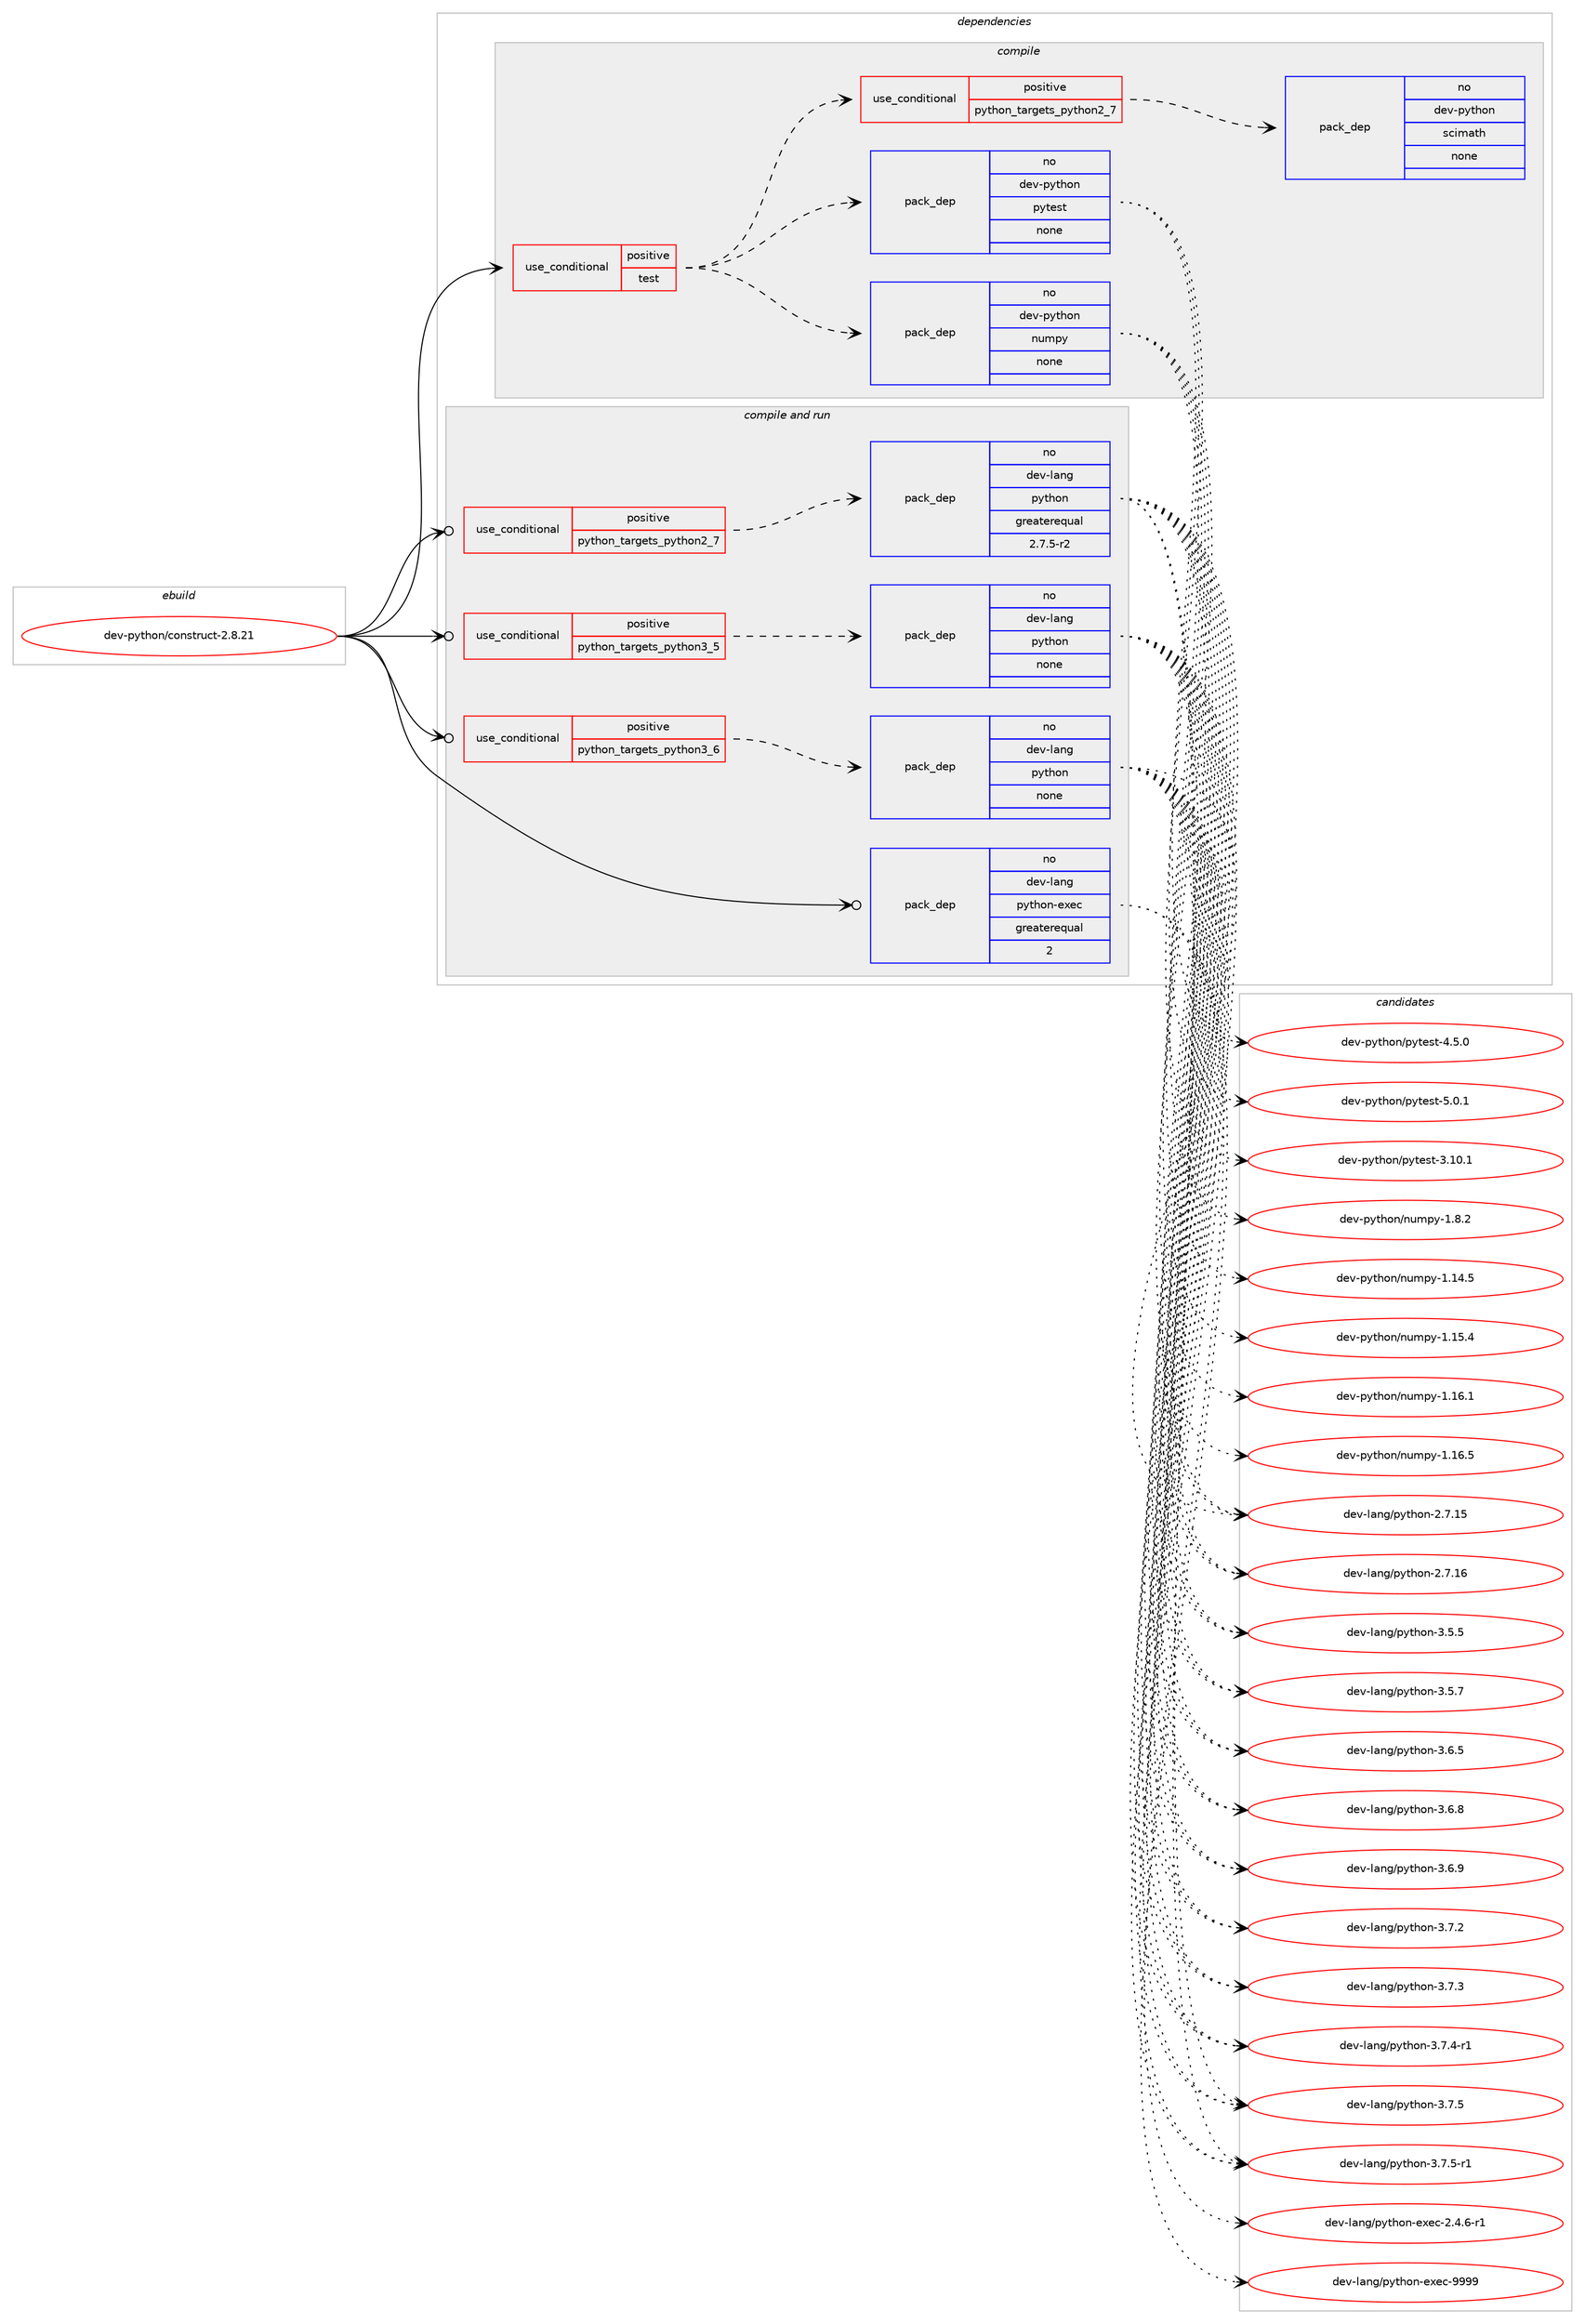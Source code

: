 digraph prolog {

# *************
# Graph options
# *************

newrank=true;
concentrate=true;
compound=true;
graph [rankdir=LR,fontname=Helvetica,fontsize=10,ranksep=1.5];#, ranksep=2.5, nodesep=0.2];
edge  [arrowhead=vee];
node  [fontname=Helvetica,fontsize=10];

# **********
# The ebuild
# **********

subgraph cluster_leftcol {
color=gray;
rank=same;
label=<<i>ebuild</i>>;
id [label="dev-python/construct-2.8.21", color=red, width=4, href="../dev-python/construct-2.8.21.svg"];
}

# ****************
# The dependencies
# ****************

subgraph cluster_midcol {
color=gray;
label=<<i>dependencies</i>>;
subgraph cluster_compile {
fillcolor="#eeeeee";
style=filled;
label=<<i>compile</i>>;
subgraph cond137837 {
dependency599816 [label=<<TABLE BORDER="0" CELLBORDER="1" CELLSPACING="0" CELLPADDING="4"><TR><TD ROWSPAN="3" CELLPADDING="10">use_conditional</TD></TR><TR><TD>positive</TD></TR><TR><TD>test</TD></TR></TABLE>>, shape=none, color=red];
subgraph pack450200 {
dependency599817 [label=<<TABLE BORDER="0" CELLBORDER="1" CELLSPACING="0" CELLPADDING="4" WIDTH="220"><TR><TD ROWSPAN="6" CELLPADDING="30">pack_dep</TD></TR><TR><TD WIDTH="110">no</TD></TR><TR><TD>dev-python</TD></TR><TR><TD>numpy</TD></TR><TR><TD>none</TD></TR><TR><TD></TD></TR></TABLE>>, shape=none, color=blue];
}
dependency599816:e -> dependency599817:w [weight=20,style="dashed",arrowhead="vee"];
subgraph pack450201 {
dependency599818 [label=<<TABLE BORDER="0" CELLBORDER="1" CELLSPACING="0" CELLPADDING="4" WIDTH="220"><TR><TD ROWSPAN="6" CELLPADDING="30">pack_dep</TD></TR><TR><TD WIDTH="110">no</TD></TR><TR><TD>dev-python</TD></TR><TR><TD>pytest</TD></TR><TR><TD>none</TD></TR><TR><TD></TD></TR></TABLE>>, shape=none, color=blue];
}
dependency599816:e -> dependency599818:w [weight=20,style="dashed",arrowhead="vee"];
subgraph cond137838 {
dependency599819 [label=<<TABLE BORDER="0" CELLBORDER="1" CELLSPACING="0" CELLPADDING="4"><TR><TD ROWSPAN="3" CELLPADDING="10">use_conditional</TD></TR><TR><TD>positive</TD></TR><TR><TD>python_targets_python2_7</TD></TR></TABLE>>, shape=none, color=red];
subgraph pack450202 {
dependency599820 [label=<<TABLE BORDER="0" CELLBORDER="1" CELLSPACING="0" CELLPADDING="4" WIDTH="220"><TR><TD ROWSPAN="6" CELLPADDING="30">pack_dep</TD></TR><TR><TD WIDTH="110">no</TD></TR><TR><TD>dev-python</TD></TR><TR><TD>scimath</TD></TR><TR><TD>none</TD></TR><TR><TD></TD></TR></TABLE>>, shape=none, color=blue];
}
dependency599819:e -> dependency599820:w [weight=20,style="dashed",arrowhead="vee"];
}
dependency599816:e -> dependency599819:w [weight=20,style="dashed",arrowhead="vee"];
}
id:e -> dependency599816:w [weight=20,style="solid",arrowhead="vee"];
}
subgraph cluster_compileandrun {
fillcolor="#eeeeee";
style=filled;
label=<<i>compile and run</i>>;
subgraph cond137839 {
dependency599821 [label=<<TABLE BORDER="0" CELLBORDER="1" CELLSPACING="0" CELLPADDING="4"><TR><TD ROWSPAN="3" CELLPADDING="10">use_conditional</TD></TR><TR><TD>positive</TD></TR><TR><TD>python_targets_python2_7</TD></TR></TABLE>>, shape=none, color=red];
subgraph pack450203 {
dependency599822 [label=<<TABLE BORDER="0" CELLBORDER="1" CELLSPACING="0" CELLPADDING="4" WIDTH="220"><TR><TD ROWSPAN="6" CELLPADDING="30">pack_dep</TD></TR><TR><TD WIDTH="110">no</TD></TR><TR><TD>dev-lang</TD></TR><TR><TD>python</TD></TR><TR><TD>greaterequal</TD></TR><TR><TD>2.7.5-r2</TD></TR></TABLE>>, shape=none, color=blue];
}
dependency599821:e -> dependency599822:w [weight=20,style="dashed",arrowhead="vee"];
}
id:e -> dependency599821:w [weight=20,style="solid",arrowhead="odotvee"];
subgraph cond137840 {
dependency599823 [label=<<TABLE BORDER="0" CELLBORDER="1" CELLSPACING="0" CELLPADDING="4"><TR><TD ROWSPAN="3" CELLPADDING="10">use_conditional</TD></TR><TR><TD>positive</TD></TR><TR><TD>python_targets_python3_5</TD></TR></TABLE>>, shape=none, color=red];
subgraph pack450204 {
dependency599824 [label=<<TABLE BORDER="0" CELLBORDER="1" CELLSPACING="0" CELLPADDING="4" WIDTH="220"><TR><TD ROWSPAN="6" CELLPADDING="30">pack_dep</TD></TR><TR><TD WIDTH="110">no</TD></TR><TR><TD>dev-lang</TD></TR><TR><TD>python</TD></TR><TR><TD>none</TD></TR><TR><TD></TD></TR></TABLE>>, shape=none, color=blue];
}
dependency599823:e -> dependency599824:w [weight=20,style="dashed",arrowhead="vee"];
}
id:e -> dependency599823:w [weight=20,style="solid",arrowhead="odotvee"];
subgraph cond137841 {
dependency599825 [label=<<TABLE BORDER="0" CELLBORDER="1" CELLSPACING="0" CELLPADDING="4"><TR><TD ROWSPAN="3" CELLPADDING="10">use_conditional</TD></TR><TR><TD>positive</TD></TR><TR><TD>python_targets_python3_6</TD></TR></TABLE>>, shape=none, color=red];
subgraph pack450205 {
dependency599826 [label=<<TABLE BORDER="0" CELLBORDER="1" CELLSPACING="0" CELLPADDING="4" WIDTH="220"><TR><TD ROWSPAN="6" CELLPADDING="30">pack_dep</TD></TR><TR><TD WIDTH="110">no</TD></TR><TR><TD>dev-lang</TD></TR><TR><TD>python</TD></TR><TR><TD>none</TD></TR><TR><TD></TD></TR></TABLE>>, shape=none, color=blue];
}
dependency599825:e -> dependency599826:w [weight=20,style="dashed",arrowhead="vee"];
}
id:e -> dependency599825:w [weight=20,style="solid",arrowhead="odotvee"];
subgraph pack450206 {
dependency599827 [label=<<TABLE BORDER="0" CELLBORDER="1" CELLSPACING="0" CELLPADDING="4" WIDTH="220"><TR><TD ROWSPAN="6" CELLPADDING="30">pack_dep</TD></TR><TR><TD WIDTH="110">no</TD></TR><TR><TD>dev-lang</TD></TR><TR><TD>python-exec</TD></TR><TR><TD>greaterequal</TD></TR><TR><TD>2</TD></TR></TABLE>>, shape=none, color=blue];
}
id:e -> dependency599827:w [weight=20,style="solid",arrowhead="odotvee"];
}
subgraph cluster_run {
fillcolor="#eeeeee";
style=filled;
label=<<i>run</i>>;
}
}

# **************
# The candidates
# **************

subgraph cluster_choices {
rank=same;
color=gray;
label=<<i>candidates</i>>;

subgraph choice450200 {
color=black;
nodesep=1;
choice100101118451121211161041111104711011710911212145494649524653 [label="dev-python/numpy-1.14.5", color=red, width=4,href="../dev-python/numpy-1.14.5.svg"];
choice100101118451121211161041111104711011710911212145494649534652 [label="dev-python/numpy-1.15.4", color=red, width=4,href="../dev-python/numpy-1.15.4.svg"];
choice100101118451121211161041111104711011710911212145494649544649 [label="dev-python/numpy-1.16.1", color=red, width=4,href="../dev-python/numpy-1.16.1.svg"];
choice100101118451121211161041111104711011710911212145494649544653 [label="dev-python/numpy-1.16.5", color=red, width=4,href="../dev-python/numpy-1.16.5.svg"];
choice1001011184511212111610411111047110117109112121454946564650 [label="dev-python/numpy-1.8.2", color=red, width=4,href="../dev-python/numpy-1.8.2.svg"];
dependency599817:e -> choice100101118451121211161041111104711011710911212145494649524653:w [style=dotted,weight="100"];
dependency599817:e -> choice100101118451121211161041111104711011710911212145494649534652:w [style=dotted,weight="100"];
dependency599817:e -> choice100101118451121211161041111104711011710911212145494649544649:w [style=dotted,weight="100"];
dependency599817:e -> choice100101118451121211161041111104711011710911212145494649544653:w [style=dotted,weight="100"];
dependency599817:e -> choice1001011184511212111610411111047110117109112121454946564650:w [style=dotted,weight="100"];
}
subgraph choice450201 {
color=black;
nodesep=1;
choice100101118451121211161041111104711212111610111511645514649484649 [label="dev-python/pytest-3.10.1", color=red, width=4,href="../dev-python/pytest-3.10.1.svg"];
choice1001011184511212111610411111047112121116101115116455246534648 [label="dev-python/pytest-4.5.0", color=red, width=4,href="../dev-python/pytest-4.5.0.svg"];
choice1001011184511212111610411111047112121116101115116455346484649 [label="dev-python/pytest-5.0.1", color=red, width=4,href="../dev-python/pytest-5.0.1.svg"];
dependency599818:e -> choice100101118451121211161041111104711212111610111511645514649484649:w [style=dotted,weight="100"];
dependency599818:e -> choice1001011184511212111610411111047112121116101115116455246534648:w [style=dotted,weight="100"];
dependency599818:e -> choice1001011184511212111610411111047112121116101115116455346484649:w [style=dotted,weight="100"];
}
subgraph choice450202 {
color=black;
nodesep=1;
}
subgraph choice450203 {
color=black;
nodesep=1;
choice10010111845108971101034711212111610411111045504655464953 [label="dev-lang/python-2.7.15", color=red, width=4,href="../dev-lang/python-2.7.15.svg"];
choice10010111845108971101034711212111610411111045504655464954 [label="dev-lang/python-2.7.16", color=red, width=4,href="../dev-lang/python-2.7.16.svg"];
choice100101118451089711010347112121116104111110455146534653 [label="dev-lang/python-3.5.5", color=red, width=4,href="../dev-lang/python-3.5.5.svg"];
choice100101118451089711010347112121116104111110455146534655 [label="dev-lang/python-3.5.7", color=red, width=4,href="../dev-lang/python-3.5.7.svg"];
choice100101118451089711010347112121116104111110455146544653 [label="dev-lang/python-3.6.5", color=red, width=4,href="../dev-lang/python-3.6.5.svg"];
choice100101118451089711010347112121116104111110455146544656 [label="dev-lang/python-3.6.8", color=red, width=4,href="../dev-lang/python-3.6.8.svg"];
choice100101118451089711010347112121116104111110455146544657 [label="dev-lang/python-3.6.9", color=red, width=4,href="../dev-lang/python-3.6.9.svg"];
choice100101118451089711010347112121116104111110455146554650 [label="dev-lang/python-3.7.2", color=red, width=4,href="../dev-lang/python-3.7.2.svg"];
choice100101118451089711010347112121116104111110455146554651 [label="dev-lang/python-3.7.3", color=red, width=4,href="../dev-lang/python-3.7.3.svg"];
choice1001011184510897110103471121211161041111104551465546524511449 [label="dev-lang/python-3.7.4-r1", color=red, width=4,href="../dev-lang/python-3.7.4-r1.svg"];
choice100101118451089711010347112121116104111110455146554653 [label="dev-lang/python-3.7.5", color=red, width=4,href="../dev-lang/python-3.7.5.svg"];
choice1001011184510897110103471121211161041111104551465546534511449 [label="dev-lang/python-3.7.5-r1", color=red, width=4,href="../dev-lang/python-3.7.5-r1.svg"];
dependency599822:e -> choice10010111845108971101034711212111610411111045504655464953:w [style=dotted,weight="100"];
dependency599822:e -> choice10010111845108971101034711212111610411111045504655464954:w [style=dotted,weight="100"];
dependency599822:e -> choice100101118451089711010347112121116104111110455146534653:w [style=dotted,weight="100"];
dependency599822:e -> choice100101118451089711010347112121116104111110455146534655:w [style=dotted,weight="100"];
dependency599822:e -> choice100101118451089711010347112121116104111110455146544653:w [style=dotted,weight="100"];
dependency599822:e -> choice100101118451089711010347112121116104111110455146544656:w [style=dotted,weight="100"];
dependency599822:e -> choice100101118451089711010347112121116104111110455146544657:w [style=dotted,weight="100"];
dependency599822:e -> choice100101118451089711010347112121116104111110455146554650:w [style=dotted,weight="100"];
dependency599822:e -> choice100101118451089711010347112121116104111110455146554651:w [style=dotted,weight="100"];
dependency599822:e -> choice1001011184510897110103471121211161041111104551465546524511449:w [style=dotted,weight="100"];
dependency599822:e -> choice100101118451089711010347112121116104111110455146554653:w [style=dotted,weight="100"];
dependency599822:e -> choice1001011184510897110103471121211161041111104551465546534511449:w [style=dotted,weight="100"];
}
subgraph choice450204 {
color=black;
nodesep=1;
choice10010111845108971101034711212111610411111045504655464953 [label="dev-lang/python-2.7.15", color=red, width=4,href="../dev-lang/python-2.7.15.svg"];
choice10010111845108971101034711212111610411111045504655464954 [label="dev-lang/python-2.7.16", color=red, width=4,href="../dev-lang/python-2.7.16.svg"];
choice100101118451089711010347112121116104111110455146534653 [label="dev-lang/python-3.5.5", color=red, width=4,href="../dev-lang/python-3.5.5.svg"];
choice100101118451089711010347112121116104111110455146534655 [label="dev-lang/python-3.5.7", color=red, width=4,href="../dev-lang/python-3.5.7.svg"];
choice100101118451089711010347112121116104111110455146544653 [label="dev-lang/python-3.6.5", color=red, width=4,href="../dev-lang/python-3.6.5.svg"];
choice100101118451089711010347112121116104111110455146544656 [label="dev-lang/python-3.6.8", color=red, width=4,href="../dev-lang/python-3.6.8.svg"];
choice100101118451089711010347112121116104111110455146544657 [label="dev-lang/python-3.6.9", color=red, width=4,href="../dev-lang/python-3.6.9.svg"];
choice100101118451089711010347112121116104111110455146554650 [label="dev-lang/python-3.7.2", color=red, width=4,href="../dev-lang/python-3.7.2.svg"];
choice100101118451089711010347112121116104111110455146554651 [label="dev-lang/python-3.7.3", color=red, width=4,href="../dev-lang/python-3.7.3.svg"];
choice1001011184510897110103471121211161041111104551465546524511449 [label="dev-lang/python-3.7.4-r1", color=red, width=4,href="../dev-lang/python-3.7.4-r1.svg"];
choice100101118451089711010347112121116104111110455146554653 [label="dev-lang/python-3.7.5", color=red, width=4,href="../dev-lang/python-3.7.5.svg"];
choice1001011184510897110103471121211161041111104551465546534511449 [label="dev-lang/python-3.7.5-r1", color=red, width=4,href="../dev-lang/python-3.7.5-r1.svg"];
dependency599824:e -> choice10010111845108971101034711212111610411111045504655464953:w [style=dotted,weight="100"];
dependency599824:e -> choice10010111845108971101034711212111610411111045504655464954:w [style=dotted,weight="100"];
dependency599824:e -> choice100101118451089711010347112121116104111110455146534653:w [style=dotted,weight="100"];
dependency599824:e -> choice100101118451089711010347112121116104111110455146534655:w [style=dotted,weight="100"];
dependency599824:e -> choice100101118451089711010347112121116104111110455146544653:w [style=dotted,weight="100"];
dependency599824:e -> choice100101118451089711010347112121116104111110455146544656:w [style=dotted,weight="100"];
dependency599824:e -> choice100101118451089711010347112121116104111110455146544657:w [style=dotted,weight="100"];
dependency599824:e -> choice100101118451089711010347112121116104111110455146554650:w [style=dotted,weight="100"];
dependency599824:e -> choice100101118451089711010347112121116104111110455146554651:w [style=dotted,weight="100"];
dependency599824:e -> choice1001011184510897110103471121211161041111104551465546524511449:w [style=dotted,weight="100"];
dependency599824:e -> choice100101118451089711010347112121116104111110455146554653:w [style=dotted,weight="100"];
dependency599824:e -> choice1001011184510897110103471121211161041111104551465546534511449:w [style=dotted,weight="100"];
}
subgraph choice450205 {
color=black;
nodesep=1;
choice10010111845108971101034711212111610411111045504655464953 [label="dev-lang/python-2.7.15", color=red, width=4,href="../dev-lang/python-2.7.15.svg"];
choice10010111845108971101034711212111610411111045504655464954 [label="dev-lang/python-2.7.16", color=red, width=4,href="../dev-lang/python-2.7.16.svg"];
choice100101118451089711010347112121116104111110455146534653 [label="dev-lang/python-3.5.5", color=red, width=4,href="../dev-lang/python-3.5.5.svg"];
choice100101118451089711010347112121116104111110455146534655 [label="dev-lang/python-3.5.7", color=red, width=4,href="../dev-lang/python-3.5.7.svg"];
choice100101118451089711010347112121116104111110455146544653 [label="dev-lang/python-3.6.5", color=red, width=4,href="../dev-lang/python-3.6.5.svg"];
choice100101118451089711010347112121116104111110455146544656 [label="dev-lang/python-3.6.8", color=red, width=4,href="../dev-lang/python-3.6.8.svg"];
choice100101118451089711010347112121116104111110455146544657 [label="dev-lang/python-3.6.9", color=red, width=4,href="../dev-lang/python-3.6.9.svg"];
choice100101118451089711010347112121116104111110455146554650 [label="dev-lang/python-3.7.2", color=red, width=4,href="../dev-lang/python-3.7.2.svg"];
choice100101118451089711010347112121116104111110455146554651 [label="dev-lang/python-3.7.3", color=red, width=4,href="../dev-lang/python-3.7.3.svg"];
choice1001011184510897110103471121211161041111104551465546524511449 [label="dev-lang/python-3.7.4-r1", color=red, width=4,href="../dev-lang/python-3.7.4-r1.svg"];
choice100101118451089711010347112121116104111110455146554653 [label="dev-lang/python-3.7.5", color=red, width=4,href="../dev-lang/python-3.7.5.svg"];
choice1001011184510897110103471121211161041111104551465546534511449 [label="dev-lang/python-3.7.5-r1", color=red, width=4,href="../dev-lang/python-3.7.5-r1.svg"];
dependency599826:e -> choice10010111845108971101034711212111610411111045504655464953:w [style=dotted,weight="100"];
dependency599826:e -> choice10010111845108971101034711212111610411111045504655464954:w [style=dotted,weight="100"];
dependency599826:e -> choice100101118451089711010347112121116104111110455146534653:w [style=dotted,weight="100"];
dependency599826:e -> choice100101118451089711010347112121116104111110455146534655:w [style=dotted,weight="100"];
dependency599826:e -> choice100101118451089711010347112121116104111110455146544653:w [style=dotted,weight="100"];
dependency599826:e -> choice100101118451089711010347112121116104111110455146544656:w [style=dotted,weight="100"];
dependency599826:e -> choice100101118451089711010347112121116104111110455146544657:w [style=dotted,weight="100"];
dependency599826:e -> choice100101118451089711010347112121116104111110455146554650:w [style=dotted,weight="100"];
dependency599826:e -> choice100101118451089711010347112121116104111110455146554651:w [style=dotted,weight="100"];
dependency599826:e -> choice1001011184510897110103471121211161041111104551465546524511449:w [style=dotted,weight="100"];
dependency599826:e -> choice100101118451089711010347112121116104111110455146554653:w [style=dotted,weight="100"];
dependency599826:e -> choice1001011184510897110103471121211161041111104551465546534511449:w [style=dotted,weight="100"];
}
subgraph choice450206 {
color=black;
nodesep=1;
choice10010111845108971101034711212111610411111045101120101994550465246544511449 [label="dev-lang/python-exec-2.4.6-r1", color=red, width=4,href="../dev-lang/python-exec-2.4.6-r1.svg"];
choice10010111845108971101034711212111610411111045101120101994557575757 [label="dev-lang/python-exec-9999", color=red, width=4,href="../dev-lang/python-exec-9999.svg"];
dependency599827:e -> choice10010111845108971101034711212111610411111045101120101994550465246544511449:w [style=dotted,weight="100"];
dependency599827:e -> choice10010111845108971101034711212111610411111045101120101994557575757:w [style=dotted,weight="100"];
}
}

}
